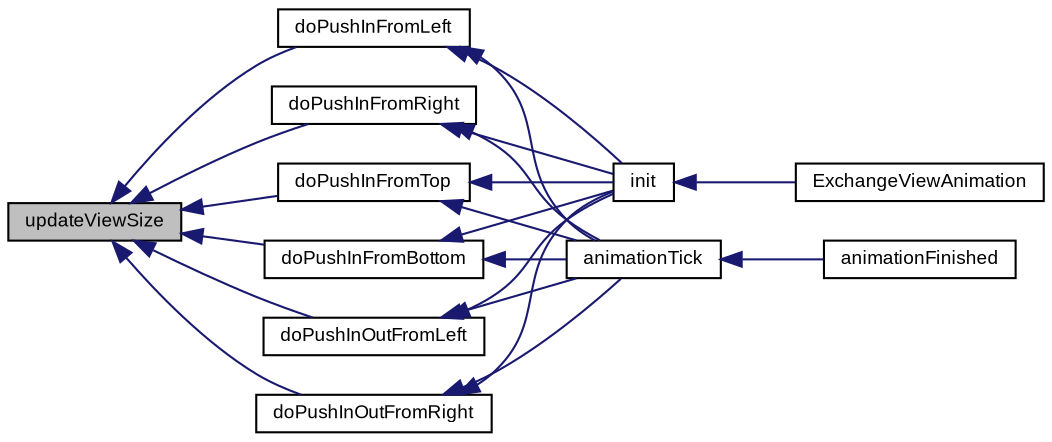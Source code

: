 digraph "updateViewSize"
{
  bgcolor="transparent";
  edge [fontname="Arial",fontsize="9",labelfontname="Arial",labelfontsize="9"];
  node [fontname="Arial",fontsize="9",shape=record];
  rankdir="LR";
  Node1 [label="updateViewSize",height=0.2,width=0.4,color="black", fillcolor="grey75", style="filled" fontcolor="black"];
  Node1 -> Node2 [dir="back",color="midnightblue",fontsize="9",style="solid",fontname="Arial"];
  Node2 [label="doPushInFromLeft",height=0.2,width=0.4,color="black",URL="$class_v_s_t_g_u_i_1_1_animation_1_1_exchange_view_animation.html#acf2fe54ba915a2a5c5baf79eb99f754d"];
  Node2 -> Node3 [dir="back",color="midnightblue",fontsize="9",style="solid",fontname="Arial"];
  Node3 [label="init",height=0.2,width=0.4,color="black",URL="$class_v_s_t_g_u_i_1_1_animation_1_1_exchange_view_animation.html#a02fd73d861ef2e4aabb38c0c9ff82947"];
  Node3 -> Node4 [dir="back",color="midnightblue",fontsize="9",style="solid",fontname="Arial"];
  Node4 [label="ExchangeViewAnimation",height=0.2,width=0.4,color="black",URL="$class_v_s_t_g_u_i_1_1_animation_1_1_exchange_view_animation.html#ab056dfd92492a3566d61f0e150d02ff2"];
  Node2 -> Node5 [dir="back",color="midnightblue",fontsize="9",style="solid",fontname="Arial"];
  Node5 [label="animationTick",height=0.2,width=0.4,color="black",URL="$class_v_s_t_g_u_i_1_1_animation_1_1_exchange_view_animation.html#ae39b9b451e6e7c5b8fa0186a3b516c2b",tooltip="pos is a normalized value between zero and one "];
  Node5 -> Node6 [dir="back",color="midnightblue",fontsize="9",style="solid",fontname="Arial"];
  Node6 [label="animationFinished",height=0.2,width=0.4,color="black",URL="$class_v_s_t_g_u_i_1_1_animation_1_1_exchange_view_animation.html#aad1ec675e50d5dbdc0b59b400ab75b6b",tooltip="animation ended "];
  Node1 -> Node7 [dir="back",color="midnightblue",fontsize="9",style="solid",fontname="Arial"];
  Node7 [label="doPushInFromRight",height=0.2,width=0.4,color="black",URL="$class_v_s_t_g_u_i_1_1_animation_1_1_exchange_view_animation.html#a8a6fb646d3572a926d841cdacac1df2d"];
  Node7 -> Node3 [dir="back",color="midnightblue",fontsize="9",style="solid",fontname="Arial"];
  Node7 -> Node5 [dir="back",color="midnightblue",fontsize="9",style="solid",fontname="Arial"];
  Node1 -> Node8 [dir="back",color="midnightblue",fontsize="9",style="solid",fontname="Arial"];
  Node8 [label="doPushInFromTop",height=0.2,width=0.4,color="black",URL="$class_v_s_t_g_u_i_1_1_animation_1_1_exchange_view_animation.html#aed3495cde756b45f50be655402cc2308"];
  Node8 -> Node3 [dir="back",color="midnightblue",fontsize="9",style="solid",fontname="Arial"];
  Node8 -> Node5 [dir="back",color="midnightblue",fontsize="9",style="solid",fontname="Arial"];
  Node1 -> Node9 [dir="back",color="midnightblue",fontsize="9",style="solid",fontname="Arial"];
  Node9 [label="doPushInFromBottom",height=0.2,width=0.4,color="black",URL="$class_v_s_t_g_u_i_1_1_animation_1_1_exchange_view_animation.html#a09b9175cff6b667cf85f7b41e3ef97a1"];
  Node9 -> Node3 [dir="back",color="midnightblue",fontsize="9",style="solid",fontname="Arial"];
  Node9 -> Node5 [dir="back",color="midnightblue",fontsize="9",style="solid",fontname="Arial"];
  Node1 -> Node10 [dir="back",color="midnightblue",fontsize="9",style="solid",fontname="Arial"];
  Node10 [label="doPushInOutFromLeft",height=0.2,width=0.4,color="black",URL="$class_v_s_t_g_u_i_1_1_animation_1_1_exchange_view_animation.html#a458feb800c9a9e417ce2e46cd0bc5b7e"];
  Node10 -> Node3 [dir="back",color="midnightblue",fontsize="9",style="solid",fontname="Arial"];
  Node10 -> Node5 [dir="back",color="midnightblue",fontsize="9",style="solid",fontname="Arial"];
  Node1 -> Node11 [dir="back",color="midnightblue",fontsize="9",style="solid",fontname="Arial"];
  Node11 [label="doPushInOutFromRight",height=0.2,width=0.4,color="black",URL="$class_v_s_t_g_u_i_1_1_animation_1_1_exchange_view_animation.html#aadd2a714eb20cd21fbf3b1b876c8dafc"];
  Node11 -> Node3 [dir="back",color="midnightblue",fontsize="9",style="solid",fontname="Arial"];
  Node11 -> Node5 [dir="back",color="midnightblue",fontsize="9",style="solid",fontname="Arial"];
}
